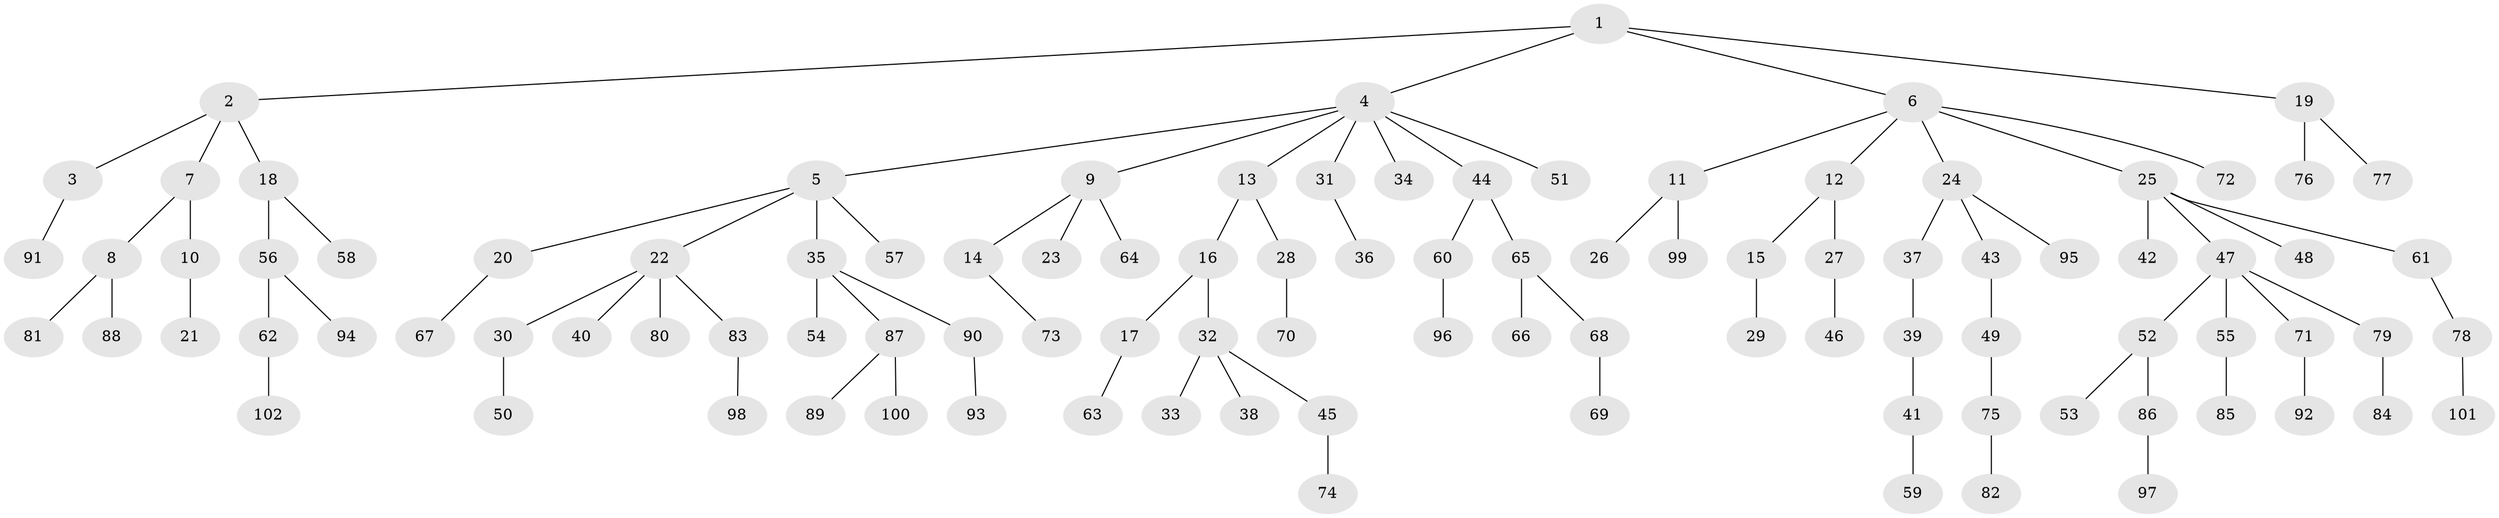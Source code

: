 // coarse degree distribution, {1: 0.5483870967741935, 6: 0.03225806451612903, 3: 0.1935483870967742, 2: 0.16129032258064516, 4: 0.03225806451612903, 5: 0.03225806451612903}
// Generated by graph-tools (version 1.1) at 2025/37/03/04/25 23:37:18]
// undirected, 102 vertices, 101 edges
graph export_dot {
  node [color=gray90,style=filled];
  1;
  2;
  3;
  4;
  5;
  6;
  7;
  8;
  9;
  10;
  11;
  12;
  13;
  14;
  15;
  16;
  17;
  18;
  19;
  20;
  21;
  22;
  23;
  24;
  25;
  26;
  27;
  28;
  29;
  30;
  31;
  32;
  33;
  34;
  35;
  36;
  37;
  38;
  39;
  40;
  41;
  42;
  43;
  44;
  45;
  46;
  47;
  48;
  49;
  50;
  51;
  52;
  53;
  54;
  55;
  56;
  57;
  58;
  59;
  60;
  61;
  62;
  63;
  64;
  65;
  66;
  67;
  68;
  69;
  70;
  71;
  72;
  73;
  74;
  75;
  76;
  77;
  78;
  79;
  80;
  81;
  82;
  83;
  84;
  85;
  86;
  87;
  88;
  89;
  90;
  91;
  92;
  93;
  94;
  95;
  96;
  97;
  98;
  99;
  100;
  101;
  102;
  1 -- 2;
  1 -- 4;
  1 -- 6;
  1 -- 19;
  2 -- 3;
  2 -- 7;
  2 -- 18;
  3 -- 91;
  4 -- 5;
  4 -- 9;
  4 -- 13;
  4 -- 31;
  4 -- 34;
  4 -- 44;
  4 -- 51;
  5 -- 20;
  5 -- 22;
  5 -- 35;
  5 -- 57;
  6 -- 11;
  6 -- 12;
  6 -- 24;
  6 -- 25;
  6 -- 72;
  7 -- 8;
  7 -- 10;
  8 -- 81;
  8 -- 88;
  9 -- 14;
  9 -- 23;
  9 -- 64;
  10 -- 21;
  11 -- 26;
  11 -- 99;
  12 -- 15;
  12 -- 27;
  13 -- 16;
  13 -- 28;
  14 -- 73;
  15 -- 29;
  16 -- 17;
  16 -- 32;
  17 -- 63;
  18 -- 56;
  18 -- 58;
  19 -- 76;
  19 -- 77;
  20 -- 67;
  22 -- 30;
  22 -- 40;
  22 -- 80;
  22 -- 83;
  24 -- 37;
  24 -- 43;
  24 -- 95;
  25 -- 42;
  25 -- 47;
  25 -- 48;
  25 -- 61;
  27 -- 46;
  28 -- 70;
  30 -- 50;
  31 -- 36;
  32 -- 33;
  32 -- 38;
  32 -- 45;
  35 -- 54;
  35 -- 87;
  35 -- 90;
  37 -- 39;
  39 -- 41;
  41 -- 59;
  43 -- 49;
  44 -- 60;
  44 -- 65;
  45 -- 74;
  47 -- 52;
  47 -- 55;
  47 -- 71;
  47 -- 79;
  49 -- 75;
  52 -- 53;
  52 -- 86;
  55 -- 85;
  56 -- 62;
  56 -- 94;
  60 -- 96;
  61 -- 78;
  62 -- 102;
  65 -- 66;
  65 -- 68;
  68 -- 69;
  71 -- 92;
  75 -- 82;
  78 -- 101;
  79 -- 84;
  83 -- 98;
  86 -- 97;
  87 -- 89;
  87 -- 100;
  90 -- 93;
}
